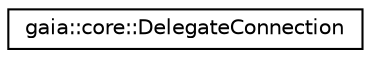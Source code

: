 digraph G
{
  edge [fontname="Helvetica",fontsize="10",labelfontname="Helvetica",labelfontsize="10"];
  node [fontname="Helvetica",fontsize="10",shape=record];
  rankdir=LR;
  Node1 [label="gaia::core::DelegateConnection",height=0.2,width=0.4,color="black", fillcolor="white", style="filled",URL="$d4/dd2/classgaia_1_1core_1_1_delegate_connection.html",tooltip="Interface for monitoring the state of an application service."];
}
